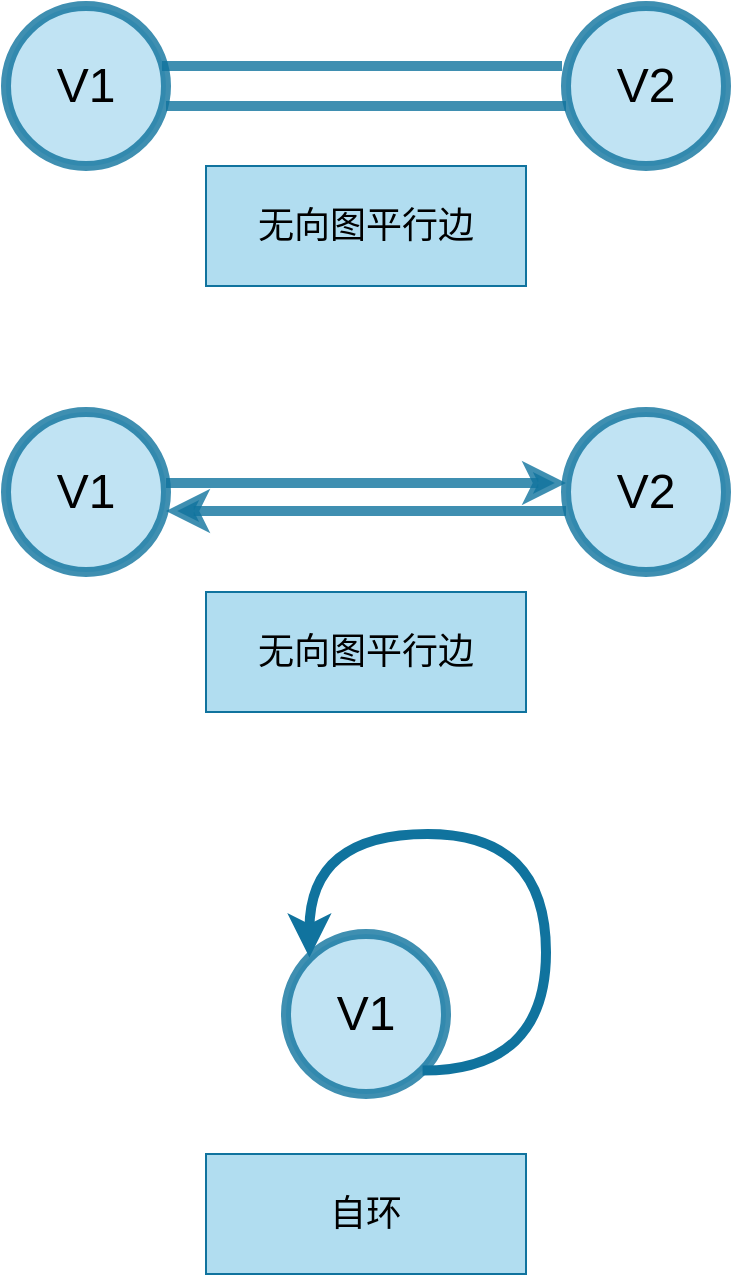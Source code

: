 <mxfile version="21.3.2" type="github">
  <diagram name="第 1 页" id="u5KUGt1_WBTlGuTNsJAg">
    <mxGraphModel dx="1149" dy="663" grid="1" gridSize="10" guides="1" tooltips="1" connect="1" arrows="1" fold="1" page="1" pageScale="1" pageWidth="827" pageHeight="1169" background="none" math="0" shadow="0">
      <root>
        <mxCell id="0" />
        <mxCell id="1" parent="0" />
        <mxCell id="BdLklPp7F2nc4_-LSeA5-5" value="&lt;font style=&quot;font-size: 24px;&quot;&gt;V1&lt;/font&gt;" style="ellipse;whiteSpace=wrap;html=1;aspect=fixed;strokeWidth=5;strokeColor=#10739e;shadow=0;opacity=80;snapToPoint=1;fixDash=0;metaEdit=0;backgroundOutline=0;fillColor=#b1ddf0;" vertex="1" parent="1">
          <mxGeometry x="200" y="106" width="80" height="80" as="geometry" />
        </mxCell>
        <mxCell id="BdLklPp7F2nc4_-LSeA5-6" value="&lt;font style=&quot;font-size: 24px;&quot;&gt;V2&lt;/font&gt;" style="ellipse;whiteSpace=wrap;html=1;aspect=fixed;strokeWidth=5;strokeColor=#10739e;shadow=0;opacity=80;snapToPoint=1;fixDash=0;metaEdit=0;backgroundOutline=0;fillColor=#b1ddf0;" vertex="1" parent="1">
          <mxGeometry x="480" y="309" width="80" height="80" as="geometry" />
        </mxCell>
        <mxCell id="BdLklPp7F2nc4_-LSeA5-7" value="&lt;font style=&quot;font-size: 24px;&quot;&gt;V1&lt;/font&gt;" style="ellipse;whiteSpace=wrap;html=1;aspect=fixed;strokeWidth=5;strokeColor=#10739e;shadow=0;opacity=80;snapToPoint=1;fixDash=0;metaEdit=0;backgroundOutline=0;fillColor=#b1ddf0;" vertex="1" parent="1">
          <mxGeometry x="200" y="309" width="80" height="80" as="geometry" />
        </mxCell>
        <mxCell id="BdLklPp7F2nc4_-LSeA5-8" value="&lt;font style=&quot;font-size: 24px;&quot;&gt;V2&lt;/font&gt;" style="ellipse;whiteSpace=wrap;html=1;aspect=fixed;strokeWidth=5;strokeColor=#10739e;shadow=0;opacity=80;snapToPoint=1;fixDash=0;metaEdit=0;backgroundOutline=0;fillColor=#b1ddf0;" vertex="1" parent="1">
          <mxGeometry x="480" y="106" width="80" height="80" as="geometry" />
        </mxCell>
        <mxCell id="BdLklPp7F2nc4_-LSeA5-9" value="" style="endArrow=none;html=1;rounded=0;exitX=1;exitY=0.5;exitDx=0;exitDy=0;entryX=0;entryY=0.5;entryDx=0;entryDy=0;strokeWidth=5;strokeColor=#10739e;shadow=0;opacity=80;snapToPoint=1;fixDash=0;metaEdit=0;backgroundOutline=0;endFill=0;startArrow=none;startFill=0;fillColor=#b1ddf0;" edge="1" parent="1">
          <mxGeometry width="50" height="50" relative="1" as="geometry">
            <mxPoint x="278" y="136" as="sourcePoint" />
            <mxPoint x="478.0" y="136" as="targetPoint" />
            <Array as="points">
              <mxPoint x="338" y="136" />
            </Array>
          </mxGeometry>
        </mxCell>
        <mxCell id="BdLklPp7F2nc4_-LSeA5-14" value="" style="endArrow=classic;html=1;rounded=0;exitX=1;exitY=0.5;exitDx=0;exitDy=0;entryX=0;entryY=0.5;entryDx=0;entryDy=0;strokeWidth=5;strokeColor=#10739e;shadow=0;opacity=80;snapToPoint=1;fixDash=0;metaEdit=0;backgroundOutline=0;endFill=1;fillColor=#b1ddf0;" edge="1" parent="1">
          <mxGeometry width="50" height="50" relative="1" as="geometry">
            <mxPoint x="280" y="344.5" as="sourcePoint" />
            <mxPoint x="480" y="344.5" as="targetPoint" />
          </mxGeometry>
        </mxCell>
        <mxCell id="BdLklPp7F2nc4_-LSeA5-23" value="" style="endArrow=none;html=1;rounded=0;exitX=1;exitY=0.5;exitDx=0;exitDy=0;entryX=0;entryY=0.5;entryDx=0;entryDy=0;strokeWidth=5;strokeColor=#10739e;shadow=0;opacity=80;snapToPoint=1;fixDash=0;metaEdit=0;backgroundOutline=0;endFill=0;edgeStyle=orthogonalEdgeStyle;curved=1;fillColor=#b1ddf0;" edge="1" parent="1">
          <mxGeometry width="50" height="50" relative="1" as="geometry">
            <mxPoint x="280" y="156" as="sourcePoint" />
            <mxPoint x="480" y="156" as="targetPoint" />
            <Array as="points">
              <mxPoint x="380" y="156.42" />
              <mxPoint x="380" y="156.42" />
            </Array>
          </mxGeometry>
        </mxCell>
        <mxCell id="BdLklPp7F2nc4_-LSeA5-28" value="" style="endArrow=none;html=1;rounded=0;exitX=1;exitY=0.5;exitDx=0;exitDy=0;entryX=0;entryY=0.5;entryDx=0;entryDy=0;strokeWidth=5;strokeColor=#10739e;shadow=0;opacity=80;snapToPoint=1;fixDash=0;metaEdit=0;backgroundOutline=0;endFill=0;startArrow=classic;startFill=1;fillColor=#b1ddf0;" edge="1" parent="1">
          <mxGeometry width="50" height="50" relative="1" as="geometry">
            <mxPoint x="280" y="358.5" as="sourcePoint" />
            <mxPoint x="480" y="358.5" as="targetPoint" />
          </mxGeometry>
        </mxCell>
        <mxCell id="BdLklPp7F2nc4_-LSeA5-31" value="&lt;font style=&quot;font-size: 18px;&quot;&gt;无向图平行边&lt;/font&gt;" style="rounded=0;whiteSpace=wrap;html=1;fillColor=#b1ddf0;strokeColor=#10739e;gradientDirection=north;comic=0;enumerate=0;pointerEvents=1;treeMoving=0;treeFolding=0;resizeHeight=0;resizeWidth=0;fixedWidth=0;autosize=0;backgroundOutline=0;shadow=0;" vertex="1" parent="1">
          <mxGeometry x="300" y="186" width="160" height="60" as="geometry" />
        </mxCell>
        <mxCell id="BdLklPp7F2nc4_-LSeA5-32" value="&lt;font style=&quot;font-size: 18px;&quot;&gt;无向图平行边&lt;/font&gt;" style="rounded=0;whiteSpace=wrap;html=1;fillColor=#b1ddf0;strokeColor=#10739e;shadow=0;" vertex="1" parent="1">
          <mxGeometry x="300" y="399" width="160" height="60" as="geometry" />
        </mxCell>
        <mxCell id="BdLklPp7F2nc4_-LSeA5-33" value="&lt;font style=&quot;font-size: 24px;&quot;&gt;V1&lt;/font&gt;" style="ellipse;whiteSpace=wrap;html=1;aspect=fixed;strokeWidth=5;strokeColor=#10739e;shadow=0;opacity=80;snapToPoint=1;fixDash=0;metaEdit=0;backgroundOutline=0;fillColor=#b1ddf0;" vertex="1" parent="1">
          <mxGeometry x="340" y="570" width="80" height="80" as="geometry" />
        </mxCell>
        <mxCell id="BdLklPp7F2nc4_-LSeA5-36" style="edgeStyle=orthogonalEdgeStyle;rounded=0;orthogonalLoop=1;jettySize=auto;html=1;exitX=1;exitY=1;exitDx=0;exitDy=0;entryX=0;entryY=0;entryDx=0;entryDy=0;curved=1;strokeWidth=5;fillColor=#b1ddf0;strokeColor=#10739e;shadow=0;" edge="1" parent="1" source="BdLklPp7F2nc4_-LSeA5-33" target="BdLklPp7F2nc4_-LSeA5-33">
          <mxGeometry relative="1" as="geometry">
            <Array as="points">
              <mxPoint x="470" y="638" />
              <mxPoint x="470" y="520" />
              <mxPoint x="352" y="520" />
            </Array>
          </mxGeometry>
        </mxCell>
        <mxCell id="BdLklPp7F2nc4_-LSeA5-39" value="&lt;font style=&quot;font-size: 18px;&quot;&gt;自环&lt;/font&gt;" style="rounded=0;whiteSpace=wrap;html=1;fillColor=#b1ddf0;strokeColor=#10739e;shadow=0;" vertex="1" parent="1">
          <mxGeometry x="300" y="680" width="160" height="60" as="geometry" />
        </mxCell>
      </root>
    </mxGraphModel>
  </diagram>
</mxfile>
